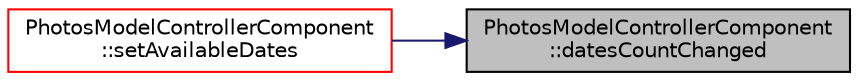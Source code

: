 digraph "PhotosModelControllerComponent::datesCountChanged"
{
 // LATEX_PDF_SIZE
  edge [fontname="Helvetica",fontsize="10",labelfontname="Helvetica",labelfontsize="10"];
  node [fontname="Helvetica",fontsize="10",shape=record];
  rankdir="RL";
  Node1 [label="PhotosModelControllerComponent\l::datesCountChanged",height=0.2,width=0.4,color="black", fillcolor="grey75", style="filled", fontcolor="black",tooltip=" "];
  Node1 -> Node2 [dir="back",color="midnightblue",fontsize="10",style="solid",fontname="Helvetica"];
  Node2 [label="PhotosModelControllerComponent\l::setAvailableDates",height=0.2,width=0.4,color="red", fillcolor="white", style="filled",URL="$class_photos_model_controller_component.html#a853745d613401fd8f301dcf4816f6f95",tooltip=" "];
}

